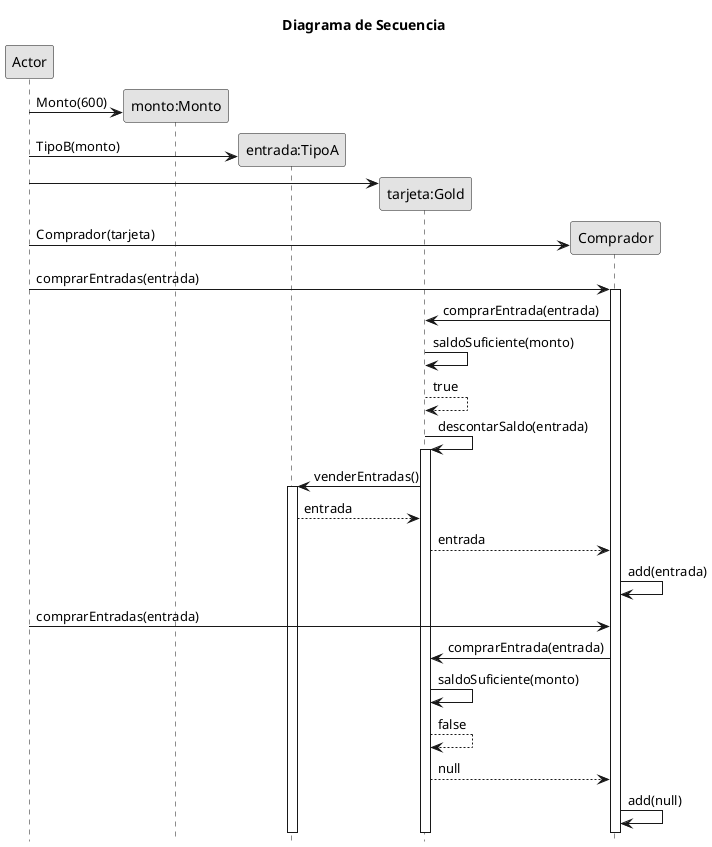 

@startuml Diagrama de Secuencia
title Diagrama de Secuencia

skinparam monochrome true
hide footbox

participant Actor
participant "monto:Monto" as Monto
participant "entrada:TipoA" as TipoA
participant "tarjeta:Gold" as Gold
participant "Comprador" as Comprador




create Monto
Actor -> Monto: Monto(600)

create TipoA
Actor -> TipoA: TipoB(monto)

create Gold
Actor -> Gold

create Comprador
Actor -> Comprador: Comprador(tarjeta)



Actor -> Comprador : comprarEntradas(entrada)

activate Comprador 
Comprador -> Gold: comprarEntrada(entrada)
Gold -> Gold :saldoSuficiente(monto)
Gold --> Gold :true
Gold -> Gold :descontarSaldo(entrada)


activate Gold
Gold -> TipoA: venderEntradas()

activate TipoA
TipoA --> Gold: entrada

Gold --> Comprador: entrada
Comprador -> Comprador: add(entrada)


Actor -> Comprador : comprarEntradas(entrada)


Comprador -> Gold: comprarEntrada(entrada)
Gold -> Gold :saldoSuficiente(monto)
Gold --> Gold :false

Gold --> Comprador : null
Comprador -> Comprador: add(null)

@enduml